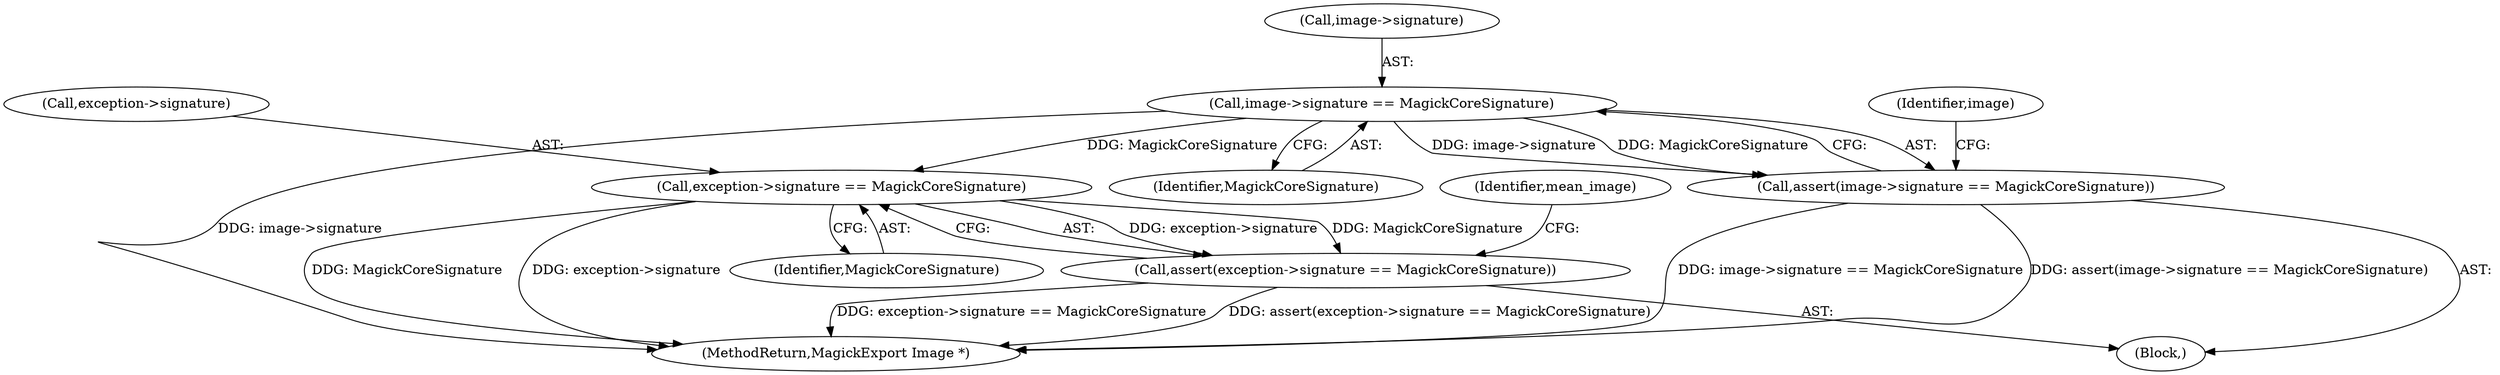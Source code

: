 digraph "0_ImageMagick6_a77d8d97f5a7bced0468f0b08798c83fb67427bc@pointer" {
"1000121" [label="(Call,image->signature == MagickCoreSignature)"];
"1000120" [label="(Call,assert(image->signature == MagickCoreSignature))"];
"1000148" [label="(Call,exception->signature == MagickCoreSignature)"];
"1000147" [label="(Call,assert(exception->signature == MagickCoreSignature))"];
"1000154" [label="(Identifier,mean_image)"];
"1000129" [label="(Identifier,image)"];
"1000791" [label="(MethodReturn,MagickExport Image *)"];
"1000152" [label="(Identifier,MagickCoreSignature)"];
"1000125" [label="(Identifier,MagickCoreSignature)"];
"1000120" [label="(Call,assert(image->signature == MagickCoreSignature))"];
"1000122" [label="(Call,image->signature)"];
"1000106" [label="(Block,)"];
"1000149" [label="(Call,exception->signature)"];
"1000121" [label="(Call,image->signature == MagickCoreSignature)"];
"1000148" [label="(Call,exception->signature == MagickCoreSignature)"];
"1000147" [label="(Call,assert(exception->signature == MagickCoreSignature))"];
"1000121" -> "1000120"  [label="AST: "];
"1000121" -> "1000125"  [label="CFG: "];
"1000122" -> "1000121"  [label="AST: "];
"1000125" -> "1000121"  [label="AST: "];
"1000120" -> "1000121"  [label="CFG: "];
"1000121" -> "1000791"  [label="DDG: image->signature"];
"1000121" -> "1000120"  [label="DDG: image->signature"];
"1000121" -> "1000120"  [label="DDG: MagickCoreSignature"];
"1000121" -> "1000148"  [label="DDG: MagickCoreSignature"];
"1000120" -> "1000106"  [label="AST: "];
"1000129" -> "1000120"  [label="CFG: "];
"1000120" -> "1000791"  [label="DDG: image->signature == MagickCoreSignature"];
"1000120" -> "1000791"  [label="DDG: assert(image->signature == MagickCoreSignature)"];
"1000148" -> "1000147"  [label="AST: "];
"1000148" -> "1000152"  [label="CFG: "];
"1000149" -> "1000148"  [label="AST: "];
"1000152" -> "1000148"  [label="AST: "];
"1000147" -> "1000148"  [label="CFG: "];
"1000148" -> "1000791"  [label="DDG: MagickCoreSignature"];
"1000148" -> "1000791"  [label="DDG: exception->signature"];
"1000148" -> "1000147"  [label="DDG: exception->signature"];
"1000148" -> "1000147"  [label="DDG: MagickCoreSignature"];
"1000147" -> "1000106"  [label="AST: "];
"1000154" -> "1000147"  [label="CFG: "];
"1000147" -> "1000791"  [label="DDG: exception->signature == MagickCoreSignature"];
"1000147" -> "1000791"  [label="DDG: assert(exception->signature == MagickCoreSignature)"];
}

